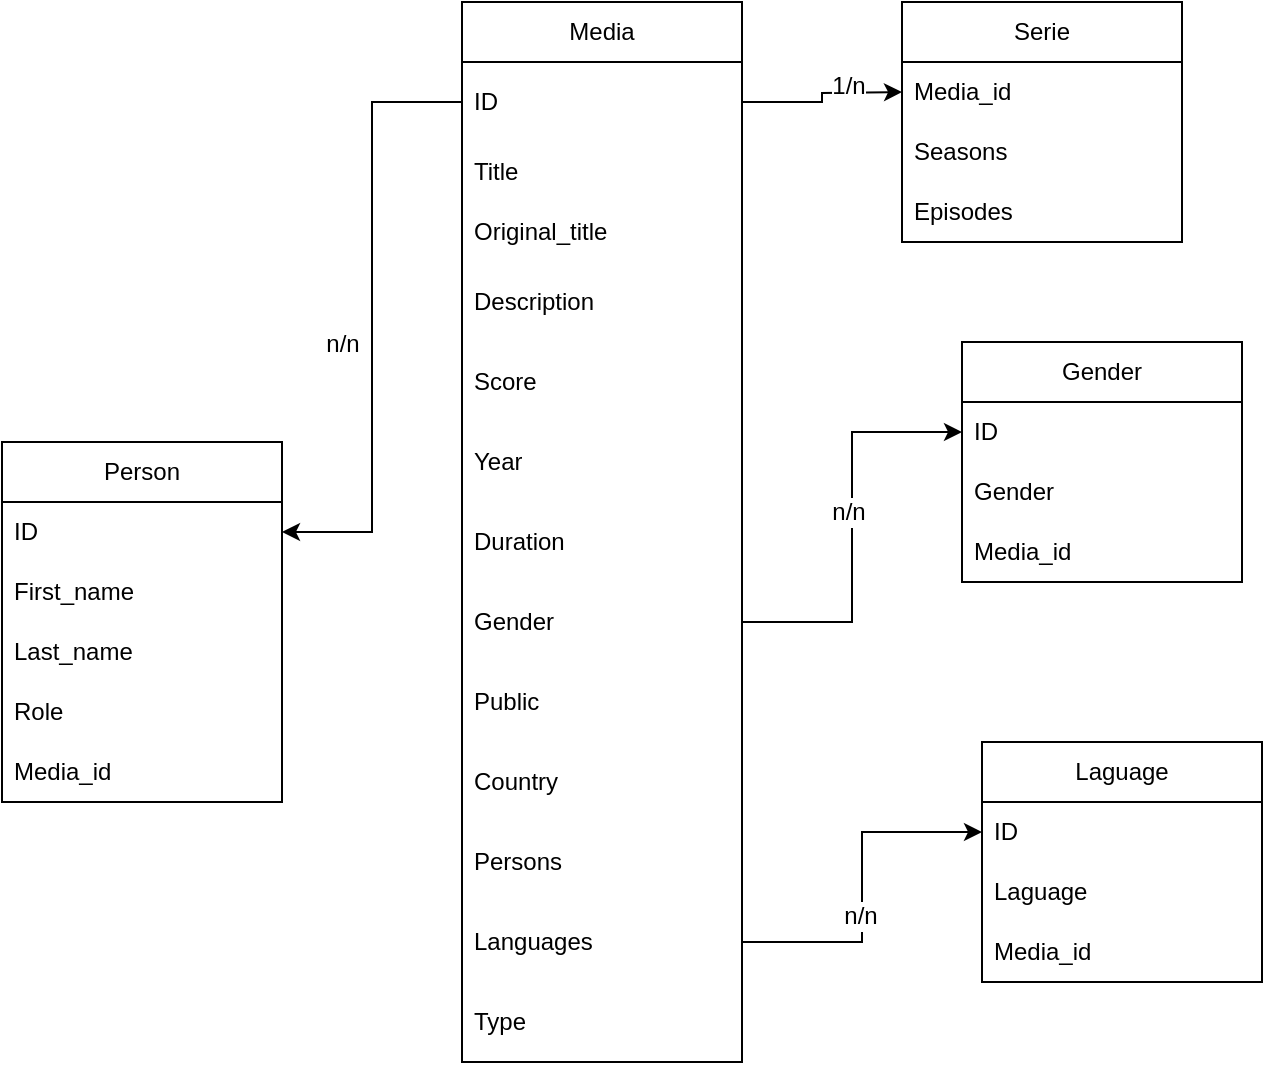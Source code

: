 <mxfile version="24.6.0" type="github">
  <diagram name="Page-1" id="X6KVhd-UwDXP7b5fub8b">
    <mxGraphModel dx="472" dy="773" grid="1" gridSize="10" guides="1" tooltips="1" connect="1" arrows="1" fold="1" page="1" pageScale="1" pageWidth="827" pageHeight="1169" math="0" shadow="0">
      <root>
        <mxCell id="0" />
        <mxCell id="1" parent="0" />
        <mxCell id="pkEVXyY5RjpwAc3gi32R-1" value="Serie" style="swimlane;fontStyle=0;childLayout=stackLayout;horizontal=1;startSize=30;horizontalStack=0;resizeParent=1;resizeParentMax=0;resizeLast=0;collapsible=1;marginBottom=0;whiteSpace=wrap;html=1;" parent="1" vertex="1">
          <mxGeometry x="520" y="50" width="140" height="120" as="geometry" />
        </mxCell>
        <mxCell id="Qeq9CrvKvjIJxHTP8ByG-2" value="Media_id" style="text;strokeColor=none;fillColor=none;align=left;verticalAlign=middle;spacingLeft=4;spacingRight=4;overflow=hidden;points=[[0,0.5],[1,0.5]];portConstraint=eastwest;rotatable=0;whiteSpace=wrap;html=1;" vertex="1" parent="pkEVXyY5RjpwAc3gi32R-1">
          <mxGeometry y="30" width="140" height="30" as="geometry" />
        </mxCell>
        <mxCell id="pkEVXyY5RjpwAc3gi32R-37" value="Seasons" style="text;strokeColor=none;fillColor=none;align=left;verticalAlign=middle;spacingLeft=4;spacingRight=4;overflow=hidden;points=[[0,0.5],[1,0.5]];portConstraint=eastwest;rotatable=0;whiteSpace=wrap;html=1;" parent="pkEVXyY5RjpwAc3gi32R-1" vertex="1">
          <mxGeometry y="60" width="140" height="30" as="geometry" />
        </mxCell>
        <mxCell id="pkEVXyY5RjpwAc3gi32R-38" value="Episodes" style="text;strokeColor=none;fillColor=none;align=left;verticalAlign=middle;spacingLeft=4;spacingRight=4;overflow=hidden;points=[[0,0.5],[1,0.5]];portConstraint=eastwest;rotatable=0;whiteSpace=wrap;html=1;" parent="pkEVXyY5RjpwAc3gi32R-1" vertex="1">
          <mxGeometry y="90" width="140" height="30" as="geometry" />
        </mxCell>
        <mxCell id="pkEVXyY5RjpwAc3gi32R-9" value="Person" style="swimlane;fontStyle=0;childLayout=stackLayout;horizontal=1;startSize=30;horizontalStack=0;resizeParent=1;resizeParentMax=0;resizeLast=0;collapsible=1;marginBottom=0;whiteSpace=wrap;html=1;" parent="1" vertex="1">
          <mxGeometry x="70" y="270" width="140" height="180" as="geometry" />
        </mxCell>
        <mxCell id="pkEVXyY5RjpwAc3gi32R-10" value="ID" style="text;strokeColor=none;fillColor=none;align=left;verticalAlign=middle;spacingLeft=4;spacingRight=4;overflow=hidden;points=[[0,0.5],[1,0.5]];portConstraint=eastwest;rotatable=0;whiteSpace=wrap;html=1;" parent="pkEVXyY5RjpwAc3gi32R-9" vertex="1">
          <mxGeometry y="30" width="140" height="30" as="geometry" />
        </mxCell>
        <mxCell id="pkEVXyY5RjpwAc3gi32R-39" value="First_name" style="text;strokeColor=none;fillColor=none;align=left;verticalAlign=middle;spacingLeft=4;spacingRight=4;overflow=hidden;points=[[0,0.5],[1,0.5]];portConstraint=eastwest;rotatable=0;whiteSpace=wrap;html=1;" parent="pkEVXyY5RjpwAc3gi32R-9" vertex="1">
          <mxGeometry y="60" width="140" height="30" as="geometry" />
        </mxCell>
        <mxCell id="pkEVXyY5RjpwAc3gi32R-11" value="Last_name" style="text;strokeColor=none;fillColor=none;align=left;verticalAlign=middle;spacingLeft=4;spacingRight=4;overflow=hidden;points=[[0,0.5],[1,0.5]];portConstraint=eastwest;rotatable=0;whiteSpace=wrap;html=1;" parent="pkEVXyY5RjpwAc3gi32R-9" vertex="1">
          <mxGeometry y="90" width="140" height="30" as="geometry" />
        </mxCell>
        <mxCell id="pkEVXyY5RjpwAc3gi32R-41" value="Role" style="text;strokeColor=none;fillColor=none;align=left;verticalAlign=middle;spacingLeft=4;spacingRight=4;overflow=hidden;points=[[0,0.5],[1,0.5]];portConstraint=eastwest;rotatable=0;whiteSpace=wrap;html=1;" parent="pkEVXyY5RjpwAc3gi32R-9" vertex="1">
          <mxGeometry y="120" width="140" height="30" as="geometry" />
        </mxCell>
        <mxCell id="pkEVXyY5RjpwAc3gi32R-42" value="Media_id" style="text;strokeColor=none;fillColor=none;align=left;verticalAlign=middle;spacingLeft=4;spacingRight=4;overflow=hidden;points=[[0,0.5],[1,0.5]];portConstraint=eastwest;rotatable=0;whiteSpace=wrap;html=1;" parent="pkEVXyY5RjpwAc3gi32R-9" vertex="1">
          <mxGeometry y="150" width="140" height="30" as="geometry" />
        </mxCell>
        <mxCell id="pkEVXyY5RjpwAc3gi32R-13" value="Media" style="swimlane;fontStyle=0;childLayout=stackLayout;horizontal=1;startSize=30;horizontalStack=0;resizeParent=1;resizeParentMax=0;resizeLast=0;collapsible=1;marginBottom=0;whiteSpace=wrap;html=1;" parent="1" vertex="1">
          <mxGeometry x="300" y="50" width="140" height="530" as="geometry" />
        </mxCell>
        <mxCell id="pkEVXyY5RjpwAc3gi32R-20" value="&lt;div&gt;ID&lt;/div&gt;" style="text;strokeColor=none;fillColor=none;align=left;verticalAlign=middle;spacingLeft=4;spacingRight=4;overflow=hidden;points=[[0,0.5],[1,0.5]];portConstraint=eastwest;rotatable=0;whiteSpace=wrap;html=1;" parent="pkEVXyY5RjpwAc3gi32R-13" vertex="1">
          <mxGeometry y="30" width="140" height="40" as="geometry" />
        </mxCell>
        <mxCell id="pkEVXyY5RjpwAc3gi32R-15" value="Title" style="text;strokeColor=none;fillColor=none;align=left;verticalAlign=middle;spacingLeft=4;spacingRight=4;overflow=hidden;points=[[0,0.5],[1,0.5]];portConstraint=eastwest;rotatable=0;whiteSpace=wrap;html=1;" parent="pkEVXyY5RjpwAc3gi32R-13" vertex="1">
          <mxGeometry y="70" width="140" height="30" as="geometry" />
        </mxCell>
        <mxCell id="pkEVXyY5RjpwAc3gi32R-16" value="&lt;div&gt;Original_title&lt;/div&gt;" style="text;strokeColor=none;fillColor=none;align=left;verticalAlign=middle;spacingLeft=4;spacingRight=4;overflow=hidden;points=[[0,0.5],[1,0.5]];portConstraint=eastwest;rotatable=0;whiteSpace=wrap;html=1;" parent="pkEVXyY5RjpwAc3gi32R-13" vertex="1">
          <mxGeometry y="100" width="140" height="30" as="geometry" />
        </mxCell>
        <mxCell id="pkEVXyY5RjpwAc3gi32R-23" value="&lt;div&gt;Description&lt;/div&gt;" style="text;strokeColor=none;fillColor=none;align=left;verticalAlign=middle;spacingLeft=4;spacingRight=4;overflow=hidden;points=[[0,0.5],[1,0.5]];portConstraint=eastwest;rotatable=0;whiteSpace=wrap;html=1;" parent="pkEVXyY5RjpwAc3gi32R-13" vertex="1">
          <mxGeometry y="130" width="140" height="40" as="geometry" />
        </mxCell>
        <mxCell id="pkEVXyY5RjpwAc3gi32R-21" value="&lt;div&gt;Score&lt;/div&gt;" style="text;strokeColor=none;fillColor=none;align=left;verticalAlign=middle;spacingLeft=4;spacingRight=4;overflow=hidden;points=[[0,0.5],[1,0.5]];portConstraint=eastwest;rotatable=0;whiteSpace=wrap;html=1;" parent="pkEVXyY5RjpwAc3gi32R-13" vertex="1">
          <mxGeometry y="170" width="140" height="40" as="geometry" />
        </mxCell>
        <mxCell id="pkEVXyY5RjpwAc3gi32R-14" value="&lt;div&gt;Year&lt;/div&gt;" style="text;strokeColor=none;fillColor=none;align=left;verticalAlign=middle;spacingLeft=4;spacingRight=4;overflow=hidden;points=[[0,0.5],[1,0.5]];portConstraint=eastwest;rotatable=0;whiteSpace=wrap;html=1;" parent="pkEVXyY5RjpwAc3gi32R-13" vertex="1">
          <mxGeometry y="210" width="140" height="40" as="geometry" />
        </mxCell>
        <mxCell id="pkEVXyY5RjpwAc3gi32R-24" value="&lt;div&gt;Duration&lt;/div&gt;" style="text;strokeColor=none;fillColor=none;align=left;verticalAlign=middle;spacingLeft=4;spacingRight=4;overflow=hidden;points=[[0,0.5],[1,0.5]];portConstraint=eastwest;rotatable=0;whiteSpace=wrap;html=1;" parent="pkEVXyY5RjpwAc3gi32R-13" vertex="1">
          <mxGeometry y="250" width="140" height="40" as="geometry" />
        </mxCell>
        <mxCell id="pkEVXyY5RjpwAc3gi32R-22" value="&lt;div&gt;Gender&lt;/div&gt;" style="text;strokeColor=none;fillColor=none;align=left;verticalAlign=middle;spacingLeft=4;spacingRight=4;overflow=hidden;points=[[0,0.5],[1,0.5]];portConstraint=eastwest;rotatable=0;whiteSpace=wrap;html=1;" parent="pkEVXyY5RjpwAc3gi32R-13" vertex="1">
          <mxGeometry y="290" width="140" height="40" as="geometry" />
        </mxCell>
        <mxCell id="pkEVXyY5RjpwAc3gi32R-28" value="&lt;div&gt;Public&lt;/div&gt;" style="text;strokeColor=none;fillColor=none;align=left;verticalAlign=middle;spacingLeft=4;spacingRight=4;overflow=hidden;points=[[0,0.5],[1,0.5]];portConstraint=eastwest;rotatable=0;whiteSpace=wrap;html=1;" parent="pkEVXyY5RjpwAc3gi32R-13" vertex="1">
          <mxGeometry y="330" width="140" height="40" as="geometry" />
        </mxCell>
        <mxCell id="pkEVXyY5RjpwAc3gi32R-25" value="&lt;div&gt;Country&lt;/div&gt;" style="text;strokeColor=none;fillColor=none;align=left;verticalAlign=middle;spacingLeft=4;spacingRight=4;overflow=hidden;points=[[0,0.5],[1,0.5]];portConstraint=eastwest;rotatable=0;whiteSpace=wrap;html=1;" parent="pkEVXyY5RjpwAc3gi32R-13" vertex="1">
          <mxGeometry y="370" width="140" height="40" as="geometry" />
        </mxCell>
        <mxCell id="EVegUFUfSaU2hDcrpsEg-1" value="Persons" style="text;strokeColor=none;fillColor=none;align=left;verticalAlign=middle;spacingLeft=4;spacingRight=4;overflow=hidden;points=[[0,0.5],[1,0.5]];portConstraint=eastwest;rotatable=0;whiteSpace=wrap;html=1;" parent="pkEVXyY5RjpwAc3gi32R-13" vertex="1">
          <mxGeometry y="410" width="140" height="40" as="geometry" />
        </mxCell>
        <mxCell id="pkEVXyY5RjpwAc3gi32R-29" value="&lt;div&gt;Languages&lt;br&gt;&lt;/div&gt;" style="text;strokeColor=none;fillColor=none;align=left;verticalAlign=middle;spacingLeft=4;spacingRight=4;overflow=hidden;points=[[0,0.5],[1,0.5]];portConstraint=eastwest;rotatable=0;whiteSpace=wrap;html=1;" parent="pkEVXyY5RjpwAc3gi32R-13" vertex="1">
          <mxGeometry y="450" width="140" height="40" as="geometry" />
        </mxCell>
        <mxCell id="pkEVXyY5RjpwAc3gi32R-36" value="Type" style="text;strokeColor=none;fillColor=none;align=left;verticalAlign=middle;spacingLeft=4;spacingRight=4;overflow=hidden;points=[[0,0.5],[1,0.5]];portConstraint=eastwest;rotatable=0;whiteSpace=wrap;html=1;" parent="pkEVXyY5RjpwAc3gi32R-13" vertex="1">
          <mxGeometry y="490" width="140" height="40" as="geometry" />
        </mxCell>
        <mxCell id="pkEVXyY5RjpwAc3gi32R-46" style="edgeStyle=orthogonalEdgeStyle;rounded=0;orthogonalLoop=1;jettySize=auto;html=1;exitX=0;exitY=0.5;exitDx=0;exitDy=0;entryX=1;entryY=0.5;entryDx=0;entryDy=0;fontFamily=Helvetica;fontSize=12;fontColor=default;" parent="1" source="pkEVXyY5RjpwAc3gi32R-20" target="pkEVXyY5RjpwAc3gi32R-10" edge="1">
          <mxGeometry relative="1" as="geometry" />
        </mxCell>
        <mxCell id="pkEVXyY5RjpwAc3gi32R-47" value="n/n" style="edgeLabel;html=1;align=center;verticalAlign=middle;resizable=0;points=[];spacingLeft=4;spacingRight=4;fontFamily=Helvetica;fontSize=12;fontColor=default;fillColor=none;gradientColor=none;" parent="pkEVXyY5RjpwAc3gi32R-46" vertex="1" connectable="0">
          <mxGeometry x="0.094" y="-3" relative="1" as="geometry">
            <mxPoint x="-12" y="-1" as="offset" />
          </mxGeometry>
        </mxCell>
        <mxCell id="pkEVXyY5RjpwAc3gi32R-48" style="edgeStyle=orthogonalEdgeStyle;rounded=0;orthogonalLoop=1;jettySize=auto;html=1;exitX=1;exitY=0.5;exitDx=0;exitDy=0;fontFamily=Helvetica;fontSize=12;fontColor=default;entryX=0;entryY=0.5;entryDx=0;entryDy=0;" parent="1" source="pkEVXyY5RjpwAc3gi32R-20" edge="1">
          <mxGeometry relative="1" as="geometry">
            <mxPoint x="520" y="95" as="targetPoint" />
          </mxGeometry>
        </mxCell>
        <mxCell id="pkEVXyY5RjpwAc3gi32R-49" value="1/n" style="edgeLabel;html=1;align=center;verticalAlign=middle;resizable=0;points=[];spacingLeft=4;spacingRight=4;fontFamily=Helvetica;fontSize=12;fontColor=default;fillColor=none;gradientColor=none;" parent="pkEVXyY5RjpwAc3gi32R-48" vertex="1" connectable="0">
          <mxGeometry x="0.054" y="2" relative="1" as="geometry">
            <mxPoint x="13" y="-2" as="offset" />
          </mxGeometry>
        </mxCell>
        <mxCell id="pkEVXyY5RjpwAc3gi32R-52" value="&lt;div align=&quot;center&quot;&gt;Gender&lt;/div&gt;" style="swimlane;fontStyle=0;childLayout=stackLayout;horizontal=1;startSize=30;horizontalStack=0;resizeParent=1;resizeParentMax=0;resizeLast=0;collapsible=1;marginBottom=0;whiteSpace=wrap;html=1;align=center;verticalAlign=middle;spacingLeft=4;spacingRight=4;fontFamily=Helvetica;fontSize=12;fontColor=default;fillColor=none;gradientColor=none;" parent="1" vertex="1">
          <mxGeometry x="550" y="220" width="140" height="120" as="geometry" />
        </mxCell>
        <mxCell id="pkEVXyY5RjpwAc3gi32R-53" value="ID" style="text;strokeColor=none;fillColor=none;align=left;verticalAlign=middle;spacingLeft=4;spacingRight=4;overflow=hidden;points=[[0,0.5],[1,0.5]];portConstraint=eastwest;rotatable=0;whiteSpace=wrap;html=1;fontFamily=Helvetica;fontSize=12;fontColor=default;" parent="pkEVXyY5RjpwAc3gi32R-52" vertex="1">
          <mxGeometry y="30" width="140" height="30" as="geometry" />
        </mxCell>
        <mxCell id="pkEVXyY5RjpwAc3gi32R-54" value="Gender" style="text;strokeColor=none;fillColor=none;align=left;verticalAlign=middle;spacingLeft=4;spacingRight=4;overflow=hidden;points=[[0,0.5],[1,0.5]];portConstraint=eastwest;rotatable=0;whiteSpace=wrap;html=1;fontFamily=Helvetica;fontSize=12;fontColor=default;" parent="pkEVXyY5RjpwAc3gi32R-52" vertex="1">
          <mxGeometry y="60" width="140" height="30" as="geometry" />
        </mxCell>
        <mxCell id="pkEVXyY5RjpwAc3gi32R-55" value="Media_id" style="text;strokeColor=none;fillColor=none;align=left;verticalAlign=middle;spacingLeft=4;spacingRight=4;overflow=hidden;points=[[0,0.5],[1,0.5]];portConstraint=eastwest;rotatable=0;whiteSpace=wrap;html=1;fontFamily=Helvetica;fontSize=12;fontColor=default;" parent="pkEVXyY5RjpwAc3gi32R-52" vertex="1">
          <mxGeometry y="90" width="140" height="30" as="geometry" />
        </mxCell>
        <mxCell id="pkEVXyY5RjpwAc3gi32R-56" style="edgeStyle=orthogonalEdgeStyle;rounded=0;orthogonalLoop=1;jettySize=auto;html=1;exitX=1;exitY=0.5;exitDx=0;exitDy=0;entryX=0;entryY=0.5;entryDx=0;entryDy=0;fontFamily=Helvetica;fontSize=12;fontColor=default;" parent="1" source="pkEVXyY5RjpwAc3gi32R-22" target="pkEVXyY5RjpwAc3gi32R-53" edge="1">
          <mxGeometry relative="1" as="geometry" />
        </mxCell>
        <mxCell id="pkEVXyY5RjpwAc3gi32R-57" value="n/n" style="edgeLabel;html=1;align=center;verticalAlign=middle;resizable=0;points=[];spacingLeft=4;spacingRight=4;fontFamily=Helvetica;fontSize=12;fontColor=default;fillColor=none;gradientColor=none;" parent="pkEVXyY5RjpwAc3gi32R-56" vertex="1" connectable="0">
          <mxGeometry x="-0.11" y="2" relative="1" as="geometry">
            <mxPoint y="-19" as="offset" />
          </mxGeometry>
        </mxCell>
        <mxCell id="pkEVXyY5RjpwAc3gi32R-58" value="Laguage" style="swimlane;fontStyle=0;childLayout=stackLayout;horizontal=1;startSize=30;horizontalStack=0;resizeParent=1;resizeParentMax=0;resizeLast=0;collapsible=1;marginBottom=0;whiteSpace=wrap;html=1;align=center;verticalAlign=middle;spacingLeft=4;spacingRight=4;fontFamily=Helvetica;fontSize=12;fontColor=default;fillColor=none;gradientColor=none;" parent="1" vertex="1">
          <mxGeometry x="560" y="420" width="140" height="120" as="geometry" />
        </mxCell>
        <mxCell id="pkEVXyY5RjpwAc3gi32R-59" value="ID" style="text;strokeColor=none;fillColor=none;align=left;verticalAlign=middle;spacingLeft=4;spacingRight=4;overflow=hidden;points=[[0,0.5],[1,0.5]];portConstraint=eastwest;rotatable=0;whiteSpace=wrap;html=1;fontFamily=Helvetica;fontSize=12;fontColor=default;" parent="pkEVXyY5RjpwAc3gi32R-58" vertex="1">
          <mxGeometry y="30" width="140" height="30" as="geometry" />
        </mxCell>
        <mxCell id="pkEVXyY5RjpwAc3gi32R-60" value="Laguage" style="text;strokeColor=none;fillColor=none;align=left;verticalAlign=middle;spacingLeft=4;spacingRight=4;overflow=hidden;points=[[0,0.5],[1,0.5]];portConstraint=eastwest;rotatable=0;whiteSpace=wrap;html=1;fontFamily=Helvetica;fontSize=12;fontColor=default;" parent="pkEVXyY5RjpwAc3gi32R-58" vertex="1">
          <mxGeometry y="60" width="140" height="30" as="geometry" />
        </mxCell>
        <mxCell id="pkEVXyY5RjpwAc3gi32R-61" value="Media_id" style="text;strokeColor=none;fillColor=none;align=left;verticalAlign=middle;spacingLeft=4;spacingRight=4;overflow=hidden;points=[[0,0.5],[1,0.5]];portConstraint=eastwest;rotatable=0;whiteSpace=wrap;html=1;fontFamily=Helvetica;fontSize=12;fontColor=default;" parent="pkEVXyY5RjpwAc3gi32R-58" vertex="1">
          <mxGeometry y="90" width="140" height="30" as="geometry" />
        </mxCell>
        <mxCell id="pkEVXyY5RjpwAc3gi32R-62" style="edgeStyle=orthogonalEdgeStyle;rounded=0;orthogonalLoop=1;jettySize=auto;html=1;exitX=1;exitY=0.5;exitDx=0;exitDy=0;entryX=0;entryY=0.5;entryDx=0;entryDy=0;fontFamily=Helvetica;fontSize=12;fontColor=default;" parent="1" source="pkEVXyY5RjpwAc3gi32R-29" target="pkEVXyY5RjpwAc3gi32R-59" edge="1">
          <mxGeometry relative="1" as="geometry" />
        </mxCell>
        <mxCell id="pkEVXyY5RjpwAc3gi32R-63" value="n/n" style="edgeLabel;html=1;align=center;verticalAlign=middle;resizable=0;points=[];spacingLeft=4;spacingRight=4;fontFamily=Helvetica;fontSize=12;fontColor=default;fillColor=none;gradientColor=none;" parent="pkEVXyY5RjpwAc3gi32R-62" vertex="1" connectable="0">
          <mxGeometry x="-0.164" y="1" relative="1" as="geometry">
            <mxPoint as="offset" />
          </mxGeometry>
        </mxCell>
      </root>
    </mxGraphModel>
  </diagram>
</mxfile>
